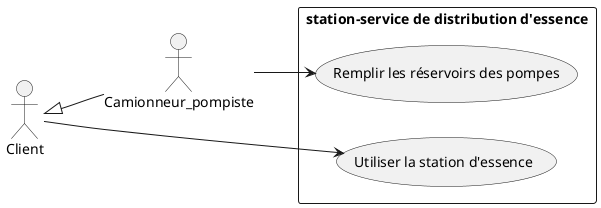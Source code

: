 @startuml
left to right direction

actor Client
actor Camionneur_pompiste

Client <|-- Camionneur_pompiste

rectangle "station-service de distribution d'essence" {
    usecase "Utiliser la station d'essence" as UC1
    usecase "Remplir les réservoirs des pompes" as UC2
}

Client --> UC1
Camionneur_pompiste --> UC2

@enduml
